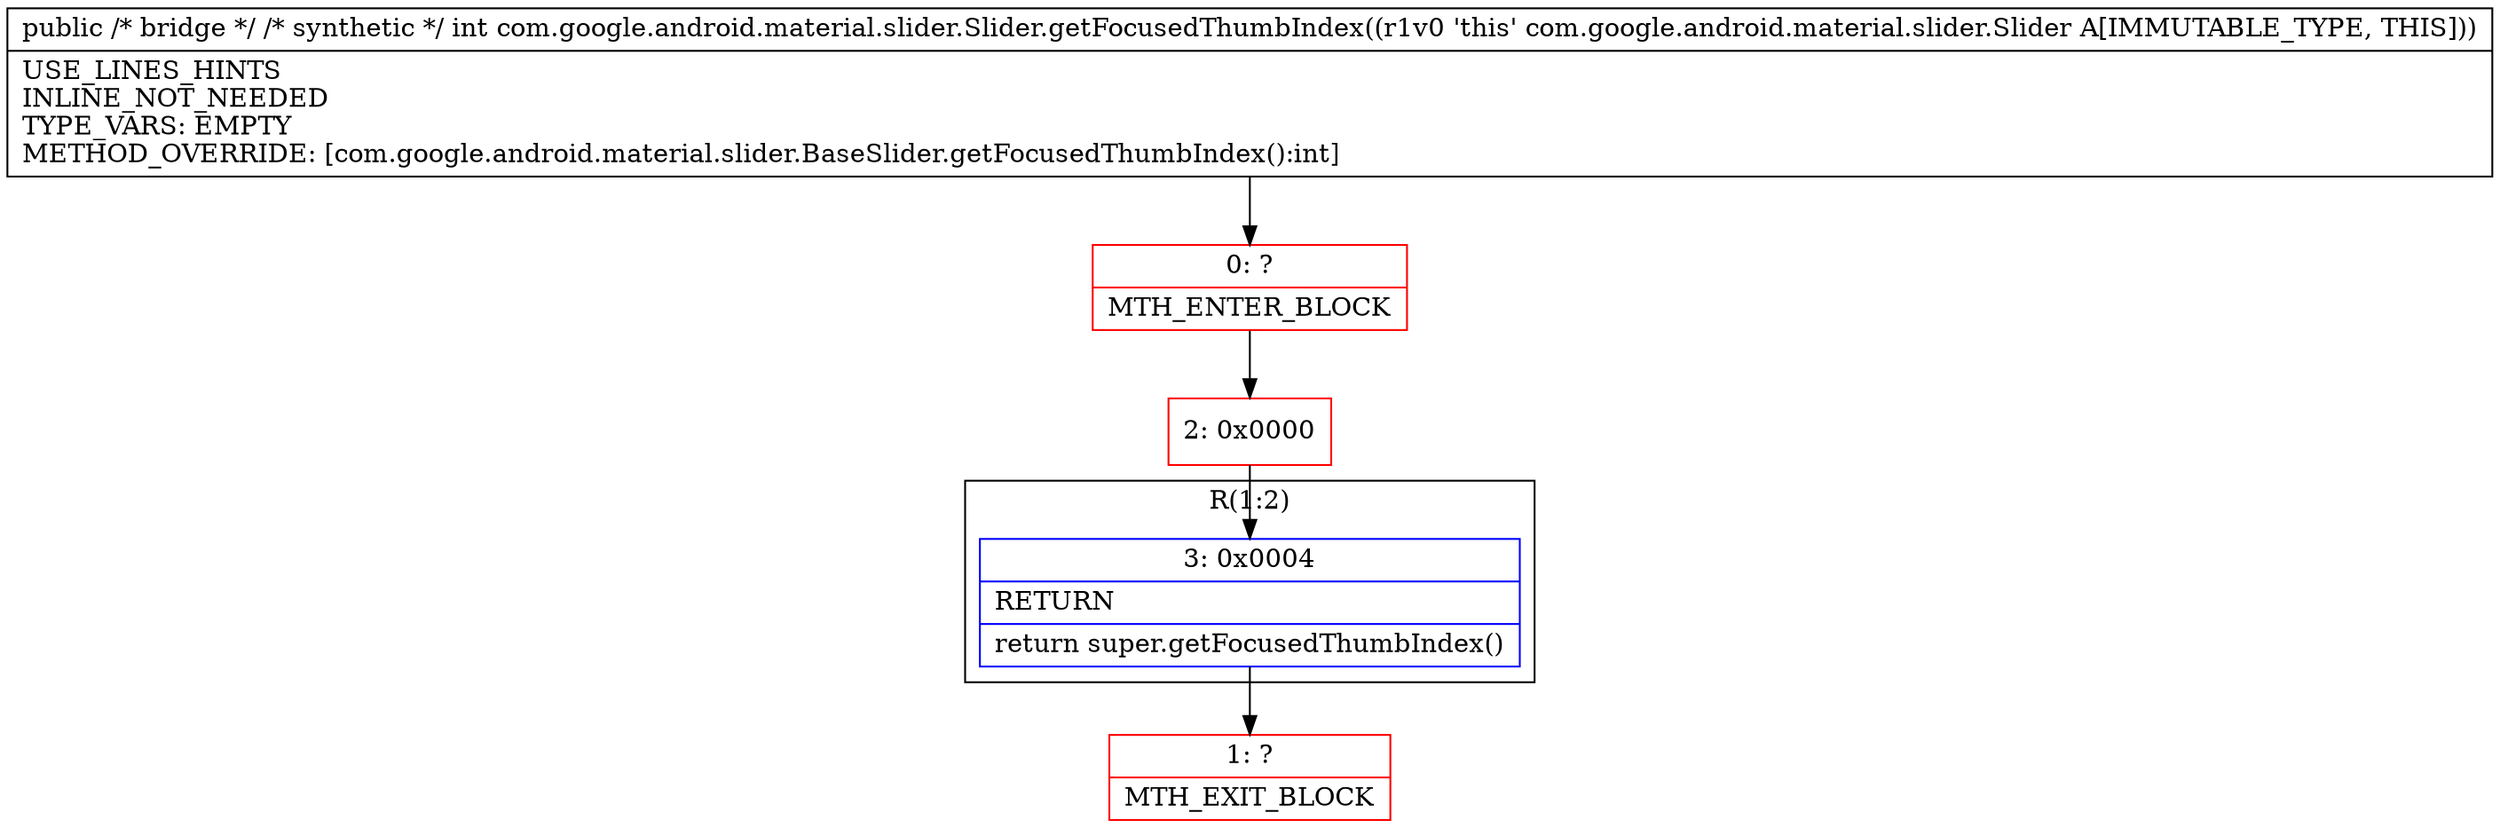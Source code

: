 digraph "CFG forcom.google.android.material.slider.Slider.getFocusedThumbIndex()I" {
subgraph cluster_Region_947296100 {
label = "R(1:2)";
node [shape=record,color=blue];
Node_3 [shape=record,label="{3\:\ 0x0004|RETURN\l|return super.getFocusedThumbIndex()\l}"];
}
Node_0 [shape=record,color=red,label="{0\:\ ?|MTH_ENTER_BLOCK\l}"];
Node_2 [shape=record,color=red,label="{2\:\ 0x0000}"];
Node_1 [shape=record,color=red,label="{1\:\ ?|MTH_EXIT_BLOCK\l}"];
MethodNode[shape=record,label="{public \/* bridge *\/ \/* synthetic *\/ int com.google.android.material.slider.Slider.getFocusedThumbIndex((r1v0 'this' com.google.android.material.slider.Slider A[IMMUTABLE_TYPE, THIS]))  | USE_LINES_HINTS\lINLINE_NOT_NEEDED\lTYPE_VARS: EMPTY\lMETHOD_OVERRIDE: [com.google.android.material.slider.BaseSlider.getFocusedThumbIndex():int]\l}"];
MethodNode -> Node_0;Node_3 -> Node_1;
Node_0 -> Node_2;
Node_2 -> Node_3;
}

